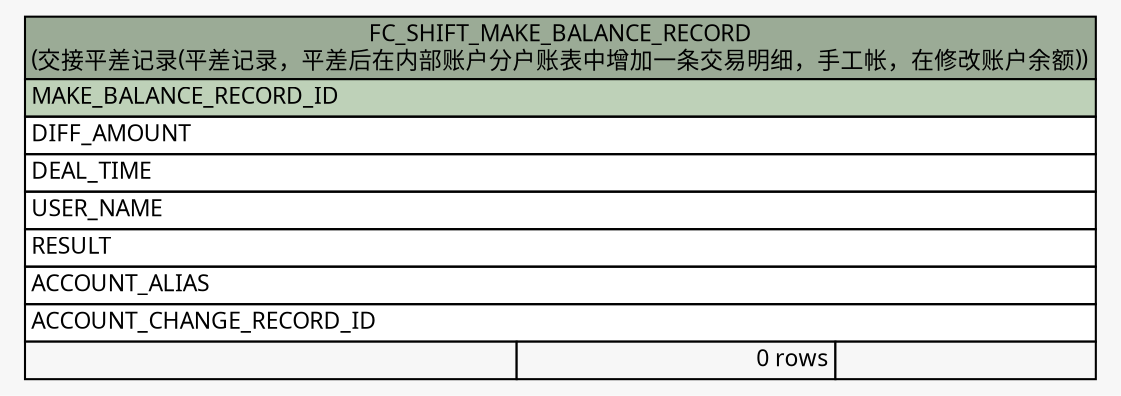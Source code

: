 // dot 2.26.0 on Linux 2.6.32-504.3.3.el6.x86_64
// SchemaSpy rev Unknown
digraph "FC_SHIFT_MAKE_BALANCE_RECORD" {
  graph [
    rankdir="RL"
    bgcolor="#f7f7f7"
    nodesep="0.18"
    ranksep="0.46"
    fontname="Microsoft YaHei"
    fontsize="11"
  ];
  node [
    fontname="Microsoft YaHei"
    fontsize="11"
    shape="plaintext"
  ];
  edge [
    arrowsize="0.8"
  ];
  "FC_SHIFT_MAKE_BALANCE_RECORD" [
    label=<
    <TABLE BORDER="0" CELLBORDER="1" CELLSPACING="0" BGCOLOR="#ffffff">
      <TR><TD COLSPAN="3" BGCOLOR="#9bab96" ALIGN="CENTER">FC_SHIFT_MAKE_BALANCE_RECORD<br/>(交接平差记录(平差记录，平差后在内部账户分户账表中增加一条交易明细，手工帐，在修改账户余额))</TD></TR>
      <TR><TD PORT="MAKE_BALANCE_RECORD_ID" COLSPAN="3" BGCOLOR="#bed1b8" ALIGN="LEFT">MAKE_BALANCE_RECORD_ID</TD></TR>
      <TR><TD PORT="DIFF_AMOUNT" COLSPAN="3" ALIGN="LEFT">DIFF_AMOUNT</TD></TR>
      <TR><TD PORT="DEAL_TIME" COLSPAN="3" ALIGN="LEFT">DEAL_TIME</TD></TR>
      <TR><TD PORT="USER_NAME" COLSPAN="3" ALIGN="LEFT">USER_NAME</TD></TR>
      <TR><TD PORT="RESULT" COLSPAN="3" ALIGN="LEFT">RESULT</TD></TR>
      <TR><TD PORT="ACCOUNT_ALIAS" COLSPAN="3" ALIGN="LEFT">ACCOUNT_ALIAS</TD></TR>
      <TR><TD PORT="ACCOUNT_CHANGE_RECORD_ID" COLSPAN="3" ALIGN="LEFT">ACCOUNT_CHANGE_RECORD_ID</TD></TR>
      <TR><TD ALIGN="LEFT" BGCOLOR="#f7f7f7">  </TD><TD ALIGN="RIGHT" BGCOLOR="#f7f7f7">0 rows</TD><TD ALIGN="RIGHT" BGCOLOR="#f7f7f7">  </TD></TR>
    </TABLE>>
    URL="tables/FC_SHIFT_MAKE_BALANCE_RECORD.html"
    tooltip="FC_SHIFT_MAKE_BALANCE_RECORD"
  ];
}
